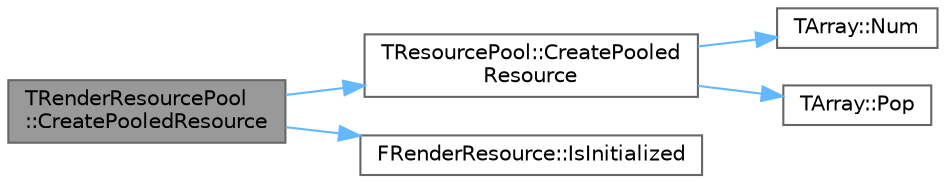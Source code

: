 digraph "TRenderResourcePool::CreatePooledResource"
{
 // INTERACTIVE_SVG=YES
 // LATEX_PDF_SIZE
  bgcolor="transparent";
  edge [fontname=Helvetica,fontsize=10,labelfontname=Helvetica,labelfontsize=10];
  node [fontname=Helvetica,fontsize=10,shape=box,height=0.2,width=0.4];
  rankdir="LR";
  Node1 [id="Node000001",label="TRenderResourcePool\l::CreatePooledResource",height=0.2,width=0.4,color="gray40", fillcolor="grey60", style="filled", fontcolor="black",tooltip="Creates a pooled resource."];
  Node1 -> Node2 [id="edge1_Node000001_Node000002",color="steelblue1",style="solid",tooltip=" "];
  Node2 [id="Node000002",label="TResourcePool::CreatePooled\lResource",height=0.2,width=0.4,color="grey40", fillcolor="white", style="filled",URL="$dd/da2/classTResourcePool.html#a89f2eb766892897d001da460b7bc1f0e",tooltip="Creates a pooled resource."];
  Node2 -> Node3 [id="edge2_Node000002_Node000003",color="steelblue1",style="solid",tooltip=" "];
  Node3 [id="Node000003",label="TArray::Num",height=0.2,width=0.4,color="grey40", fillcolor="white", style="filled",URL="$d4/d52/classTArray.html#adcbf9ca48677a9c0c3830cd862dd40d8",tooltip="Returns number of elements in array."];
  Node2 -> Node4 [id="edge3_Node000002_Node000004",color="steelblue1",style="solid",tooltip=" "];
  Node4 [id="Node000004",label="TArray::Pop",height=0.2,width=0.4,color="grey40", fillcolor="white", style="filled",URL="$d4/d52/classTArray.html#af75d51184a3b156af56c964be466bce7",tooltip="Pops element from the array."];
  Node1 -> Node5 [id="edge4_Node000001_Node000005",color="steelblue1",style="solid",tooltip=" "];
  Node5 [id="Node000005",label="FRenderResource::IsInitialized",height=0.2,width=0.4,color="grey40", fillcolor="white", style="filled",URL="$d8/ddf/classFRenderResource.html#a0060bb4f19f324cbe07b57f93bd6c276",tooltip=" "];
}
